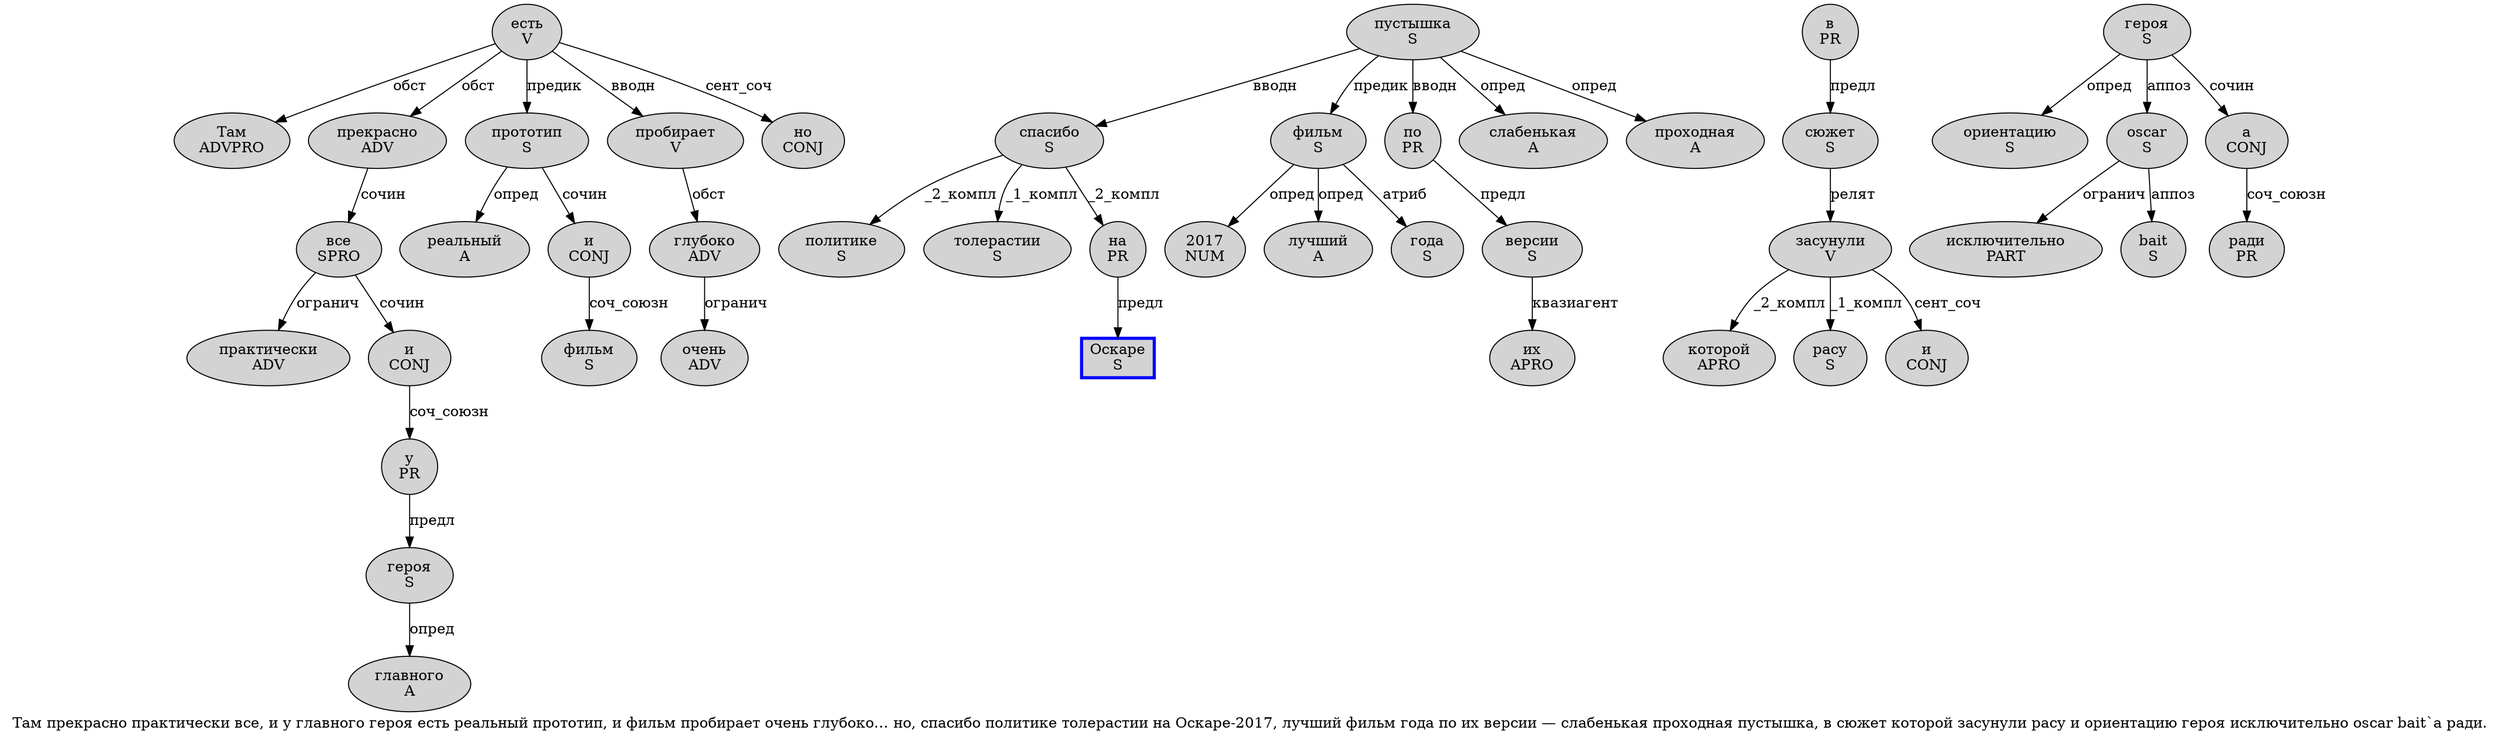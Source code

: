 digraph SENTENCE_4226 {
	graph [label="Там прекрасно практически все, и у главного героя есть реальный прототип, и фильм пробирает очень глубоко… но, спасибо политике толерастии на Оскаре-2017, лучший фильм года по их версии — слабенькая проходная пустышка, в сюжет которой засунули расу и ориентацию героя исключительно oscar bait`а ради."]
	node [style=filled]
		0 [label="Там
ADVPRO" color="" fillcolor=lightgray penwidth=1 shape=ellipse]
		1 [label="прекрасно
ADV" color="" fillcolor=lightgray penwidth=1 shape=ellipse]
		2 [label="практически
ADV" color="" fillcolor=lightgray penwidth=1 shape=ellipse]
		3 [label="все
SPRO" color="" fillcolor=lightgray penwidth=1 shape=ellipse]
		5 [label="и
CONJ" color="" fillcolor=lightgray penwidth=1 shape=ellipse]
		6 [label="у
PR" color="" fillcolor=lightgray penwidth=1 shape=ellipse]
		7 [label="главного
A" color="" fillcolor=lightgray penwidth=1 shape=ellipse]
		8 [label="героя
S" color="" fillcolor=lightgray penwidth=1 shape=ellipse]
		9 [label="есть
V" color="" fillcolor=lightgray penwidth=1 shape=ellipse]
		10 [label="реальный
A" color="" fillcolor=lightgray penwidth=1 shape=ellipse]
		11 [label="прототип
S" color="" fillcolor=lightgray penwidth=1 shape=ellipse]
		13 [label="и
CONJ" color="" fillcolor=lightgray penwidth=1 shape=ellipse]
		14 [label="фильм
S" color="" fillcolor=lightgray penwidth=1 shape=ellipse]
		15 [label="пробирает
V" color="" fillcolor=lightgray penwidth=1 shape=ellipse]
		16 [label="очень
ADV" color="" fillcolor=lightgray penwidth=1 shape=ellipse]
		17 [label="глубоко
ADV" color="" fillcolor=lightgray penwidth=1 shape=ellipse]
		19 [label="но
CONJ" color="" fillcolor=lightgray penwidth=1 shape=ellipse]
		21 [label="спасибо
S" color="" fillcolor=lightgray penwidth=1 shape=ellipse]
		22 [label="политике
S" color="" fillcolor=lightgray penwidth=1 shape=ellipse]
		23 [label="толерастии
S" color="" fillcolor=lightgray penwidth=1 shape=ellipse]
		24 [label="на
PR" color="" fillcolor=lightgray penwidth=1 shape=ellipse]
		25 [label="Оскаре
S" color=blue fillcolor=lightgray penwidth=3 shape=box]
		27 [label="2017
NUM" color="" fillcolor=lightgray penwidth=1 shape=ellipse]
		29 [label="лучший
A" color="" fillcolor=lightgray penwidth=1 shape=ellipse]
		30 [label="фильм
S" color="" fillcolor=lightgray penwidth=1 shape=ellipse]
		31 [label="года
S" color="" fillcolor=lightgray penwidth=1 shape=ellipse]
		32 [label="по
PR" color="" fillcolor=lightgray penwidth=1 shape=ellipse]
		33 [label="их
APRO" color="" fillcolor=lightgray penwidth=1 shape=ellipse]
		34 [label="версии
S" color="" fillcolor=lightgray penwidth=1 shape=ellipse]
		36 [label="слабенькая
A" color="" fillcolor=lightgray penwidth=1 shape=ellipse]
		37 [label="проходная
A" color="" fillcolor=lightgray penwidth=1 shape=ellipse]
		38 [label="пустышка
S" color="" fillcolor=lightgray penwidth=1 shape=ellipse]
		40 [label="в
PR" color="" fillcolor=lightgray penwidth=1 shape=ellipse]
		41 [label="сюжет
S" color="" fillcolor=lightgray penwidth=1 shape=ellipse]
		42 [label="которой
APRO" color="" fillcolor=lightgray penwidth=1 shape=ellipse]
		43 [label="засунули
V" color="" fillcolor=lightgray penwidth=1 shape=ellipse]
		44 [label="расу
S" color="" fillcolor=lightgray penwidth=1 shape=ellipse]
		45 [label="и
CONJ" color="" fillcolor=lightgray penwidth=1 shape=ellipse]
		46 [label="ориентацию
S" color="" fillcolor=lightgray penwidth=1 shape=ellipse]
		47 [label="героя
S" color="" fillcolor=lightgray penwidth=1 shape=ellipse]
		48 [label="исключительно
PART" color="" fillcolor=lightgray penwidth=1 shape=ellipse]
		49 [label="oscar
S" color="" fillcolor=lightgray penwidth=1 shape=ellipse]
		50 [label="bait
S" color="" fillcolor=lightgray penwidth=1 shape=ellipse]
		52 [label="а
CONJ" color="" fillcolor=lightgray penwidth=1 shape=ellipse]
		53 [label="ради
PR" color="" fillcolor=lightgray penwidth=1 shape=ellipse]
			17 -> 16 [label="огранич"]
			49 -> 48 [label="огранич"]
			49 -> 50 [label="аппоз"]
			30 -> 27 [label="опред"]
			30 -> 29 [label="опред"]
			30 -> 31 [label="атриб"]
			6 -> 8 [label="предл"]
			5 -> 6 [label="соч_союзн"]
			1 -> 3 [label="сочин"]
			24 -> 25 [label="предл"]
			47 -> 46 [label="опред"]
			47 -> 49 [label="аппоз"]
			47 -> 52 [label="сочин"]
			21 -> 22 [label="_2_компл"]
			21 -> 23 [label="_1_компл"]
			21 -> 24 [label="_2_компл"]
			9 -> 0 [label="обст"]
			9 -> 1 [label="обст"]
			9 -> 11 [label="предик"]
			9 -> 15 [label="вводн"]
			9 -> 19 [label="сент_соч"]
			34 -> 33 [label="квазиагент"]
			13 -> 14 [label="соч_союзн"]
			3 -> 2 [label="огранич"]
			3 -> 5 [label="сочин"]
			32 -> 34 [label="предл"]
			8 -> 7 [label="опред"]
			11 -> 10 [label="опред"]
			11 -> 13 [label="сочин"]
			41 -> 43 [label="релят"]
			40 -> 41 [label="предл"]
			43 -> 42 [label="_2_компл"]
			43 -> 44 [label="_1_компл"]
			43 -> 45 [label="сент_соч"]
			38 -> 21 [label="вводн"]
			38 -> 30 [label="предик"]
			38 -> 32 [label="вводн"]
			38 -> 36 [label="опред"]
			38 -> 37 [label="опред"]
			15 -> 17 [label="обст"]
			52 -> 53 [label="соч_союзн"]
}